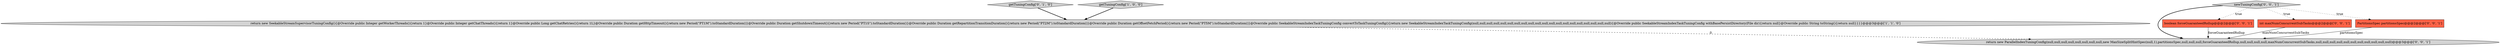 digraph {
7 [style = filled, label = "return new ParallelIndexTuningConfig(null,null,null,null,null,null,null,null,new MaxSizeSplitHintSpec(null,1),partitionsSpec,null,null,null,forceGuaranteedRollup,null,null,null,null,maxNumConcurrentSubTasks,null,null,null,null,null,null,null,null,null,null,null)@@@3@@@['0', '0', '1']", fillcolor = lightgray, shape = ellipse image = "AAA0AAABBB3BBB"];
0 [style = filled, label = "return new SeekableStreamSupervisorTuningConfig(){@Override public Integer getWorkerThreads(){return 1}@Override public Integer getChatThreads(){return 1}@Override public Long getChatRetries(){return 1L}@Override public Duration getHttpTimeout(){return new Period(\"PT1M\").toStandardDuration()}@Override public Duration getShutdownTimeout(){return new Period(\"PT1S\").toStandardDuration()}@Override public Duration getRepartitionTransitionDuration(){return new Period(\"PT2M\").toStandardDuration()}@Override public Duration getOffsetFetchPeriod(){return new Period(\"PT5M\").toStandardDuration()}@Override public SeekableStreamIndexTaskTuningConfig convertToTaskTuningConfig(){return new SeekableStreamIndexTaskTuningConfig(null,null,null,null,null,null,null,null,null,null,null,null,null,null,null,null,null,null,null,null){@Override public SeekableStreamIndexTaskTuningConfig withBasePersistDirectory(File dir){return null}@Override public String toString(){return null}}}}@@@3@@@['1', '1', '0']", fillcolor = lightgray, shape = ellipse image = "AAA0AAABBB1BBB"];
3 [style = filled, label = "newTuningConfig['0', '0', '1']", fillcolor = lightgray, shape = diamond image = "AAA0AAABBB3BBB"];
4 [style = filled, label = "boolean forceGuaranteedRollup@@@2@@@['0', '0', '1']", fillcolor = tomato, shape = box image = "AAA0AAABBB3BBB"];
5 [style = filled, label = "int maxNumConcurrentSubTasks@@@2@@@['0', '0', '1']", fillcolor = tomato, shape = box image = "AAA0AAABBB3BBB"];
2 [style = filled, label = "getTuningConfig['0', '1', '0']", fillcolor = lightgray, shape = diamond image = "AAA0AAABBB2BBB"];
1 [style = filled, label = "getTuningConfig['1', '0', '0']", fillcolor = lightgray, shape = diamond image = "AAA0AAABBB1BBB"];
6 [style = filled, label = "PartitionsSpec partitionsSpec@@@2@@@['0', '0', '1']", fillcolor = tomato, shape = box image = "AAA0AAABBB3BBB"];
2->0 [style = bold, label=""];
0->7 [style = dashed, label="0"];
3->4 [style = dotted, label="true"];
3->5 [style = dotted, label="true"];
4->7 [style = solid, label="forceGuaranteedRollup"];
3->7 [style = bold, label=""];
3->6 [style = dotted, label="true"];
6->7 [style = solid, label="partitionsSpec"];
5->7 [style = solid, label="maxNumConcurrentSubTasks"];
1->0 [style = bold, label=""];
}

